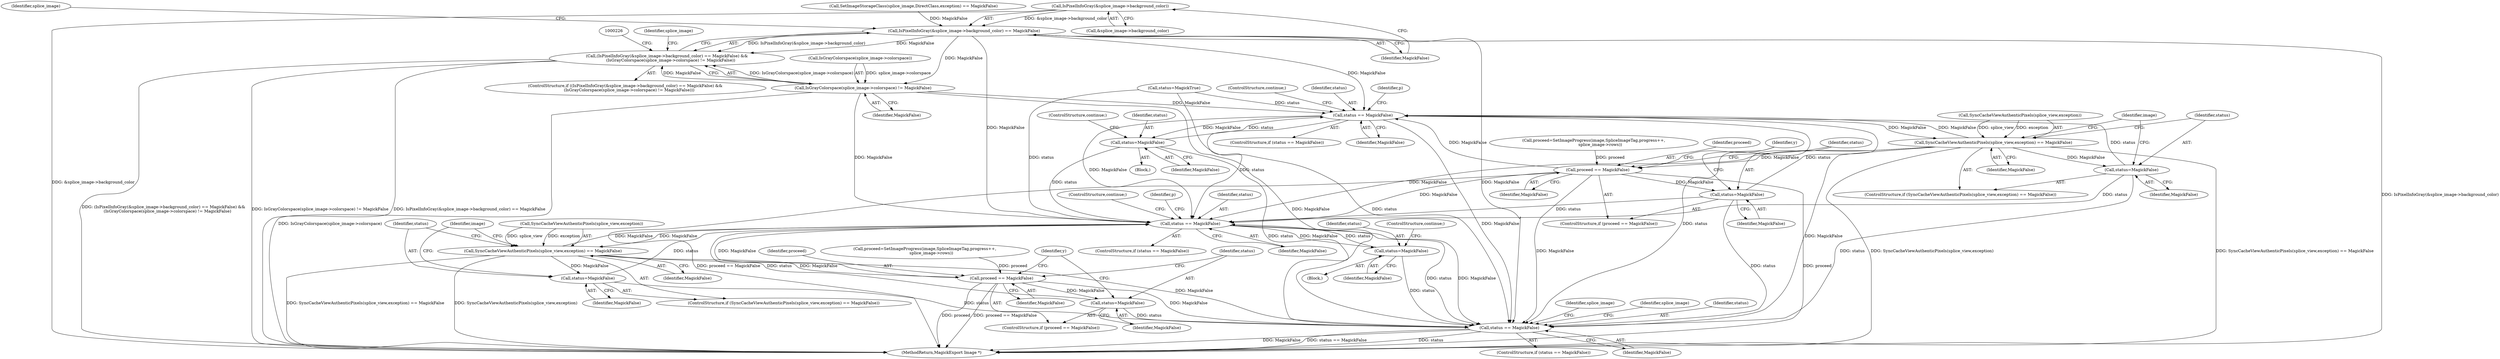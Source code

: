 digraph "0_ImageMagick_7b1cf5784b5bcd85aa9293ecf56769f68c037231@pointer" {
"1000213" [label="(Call,IsPixelInfoGray(&splice_image->background_color))"];
"1000212" [label="(Call,IsPixelInfoGray(&splice_image->background_color) == MagickFalse)"];
"1000211" [label="(Call,(IsPixelInfoGray(&splice_image->background_color) == MagickFalse) &&\n      (IsGrayColorspace(splice_image->colorspace) != MagickFalse))"];
"1000219" [label="(Call,IsGrayColorspace(splice_image->colorspace) != MagickFalse)"];
"1000443" [label="(Call,status == MagickFalse)"];
"1000482" [label="(Call,status=MagickFalse)"];
"1000787" [label="(Call,status == MagickFalse)"];
"1000845" [label="(Call,status=MagickFalse)"];
"1001133" [label="(Call,status == MagickFalse)"];
"1001089" [label="(Call,SyncCacheViewAuthenticPixels(splice_view,exception) == MagickFalse)"];
"1001094" [label="(Call,status=MagickFalse)"];
"1001118" [label="(Call,proceed == MagickFalse)"];
"1001121" [label="(Call,status=MagickFalse)"];
"1000726" [label="(Call,SyncCacheViewAuthenticPixels(splice_view,exception) == MagickFalse)"];
"1000731" [label="(Call,status=MagickFalse)"];
"1000755" [label="(Call,proceed == MagickFalse)"];
"1000758" [label="(Call,status=MagickFalse)"];
"1000214" [label="(Call,&splice_image->background_color)"];
"1000443" [label="(Call,status == MagickFalse)"];
"1000788" [label="(Identifier,status)"];
"1001142" [label="(MethodReturn,MagickExport Image *)"];
"1000218" [label="(Identifier,MagickFalse)"];
"1000219" [label="(Call,IsGrayColorspace(splice_image->colorspace) != MagickFalse)"];
"1001093" [label="(Identifier,MagickFalse)"];
"1000725" [label="(ControlStructure,if (SyncCacheViewAuthenticPixels(splice_view,exception) == MagickFalse))"];
"1000213" [label="(Call,IsPixelInfoGray(&splice_image->background_color))"];
"1000481" [label="(Block,)"];
"1000744" [label="(Call,proceed=SetImageProgress(image,SpliceImageTag,progress++,\n          splice_image->rows))"];
"1000211" [label="(Call,(IsPixelInfoGray(&splice_image->background_color) == MagickFalse) &&\n      (IsGrayColorspace(splice_image->colorspace) != MagickFalse))"];
"1000781" [label="(Identifier,y)"];
"1000790" [label="(ControlStructure,continue;)"];
"1000482" [label="(Call,status=MagickFalse)"];
"1000484" [label="(Identifier,MagickFalse)"];
"1000731" [label="(Call,status=MagickFalse)"];
"1001137" [label="(Identifier,splice_image)"];
"1001119" [label="(Identifier,proceed)"];
"1000789" [label="(Identifier,MagickFalse)"];
"1001107" [label="(Call,proceed=SetImageProgress(image,SpliceImageTag,progress++,\n          splice_image->rows))"];
"1000760" [label="(Identifier,MagickFalse)"];
"1001132" [label="(ControlStructure,if (status == MagickFalse))"];
"1001141" [label="(Identifier,splice_image)"];
"1001088" [label="(ControlStructure,if (SyncCacheViewAuthenticPixels(splice_view,exception) == MagickFalse))"];
"1000212" [label="(Call,IsPixelInfoGray(&splice_image->background_color) == MagickFalse)"];
"1001094" [label="(Call,status=MagickFalse)"];
"1000756" [label="(Identifier,proceed)"];
"1000845" [label="(Call,status=MagickFalse)"];
"1000437" [label="(Identifier,y)"];
"1001100" [label="(Identifier,image)"];
"1000730" [label="(Identifier,MagickFalse)"];
"1001123" [label="(Identifier,MagickFalse)"];
"1000759" [label="(Identifier,status)"];
"1001133" [label="(Call,status == MagickFalse)"];
"1000224" [label="(Identifier,MagickFalse)"];
"1001089" [label="(Call,SyncCacheViewAuthenticPixels(splice_view,exception) == MagickFalse)"];
"1000847" [label="(Identifier,MagickFalse)"];
"1001122" [label="(Identifier,status)"];
"1000210" [label="(ControlStructure,if ((IsPixelInfoGray(&splice_image->background_color) == MagickFalse) &&\n      (IsGrayColorspace(splice_image->colorspace) != MagickFalse)))"];
"1000448" [label="(Identifier,p)"];
"1000758" [label="(Call,status=MagickFalse)"];
"1000220" [label="(Call,IsGrayColorspace(splice_image->colorspace))"];
"1000446" [label="(ControlStructure,continue;)"];
"1001118" [label="(Call,proceed == MagickFalse)"];
"1001090" [label="(Call,SyncCacheViewAuthenticPixels(splice_view,exception))"];
"1000442" [label="(ControlStructure,if (status == MagickFalse))"];
"1001096" [label="(Identifier,MagickFalse)"];
"1000757" [label="(Identifier,MagickFalse)"];
"1001121" [label="(Call,status=MagickFalse)"];
"1000754" [label="(ControlStructure,if (proceed == MagickFalse))"];
"1000236" [label="(Identifier,splice_image)"];
"1000222" [label="(Identifier,splice_image)"];
"1000755" [label="(Call,proceed == MagickFalse)"];
"1000844" [label="(Block,)"];
"1000485" [label="(ControlStructure,continue;)"];
"1000786" [label="(ControlStructure,if (status == MagickFalse))"];
"1001120" [label="(Identifier,MagickFalse)"];
"1000444" [label="(Identifier,status)"];
"1000727" [label="(Call,SyncCacheViewAuthenticPixels(splice_view,exception))"];
"1000483" [label="(Identifier,status)"];
"1000787" [label="(Call,status == MagickFalse)"];
"1000792" [label="(Identifier,p)"];
"1000848" [label="(ControlStructure,continue;)"];
"1001117" [label="(ControlStructure,if (proceed == MagickFalse))"];
"1000733" [label="(Identifier,MagickFalse)"];
"1000737" [label="(Identifier,image)"];
"1001134" [label="(Identifier,status)"];
"1000195" [label="(Call,SetImageStorageClass(splice_image,DirectClass,exception) == MagickFalse)"];
"1000409" [label="(Call,status=MagickTrue)"];
"1000846" [label="(Identifier,status)"];
"1000726" [label="(Call,SyncCacheViewAuthenticPixels(splice_view,exception) == MagickFalse)"];
"1001095" [label="(Identifier,status)"];
"1000445" [label="(Identifier,MagickFalse)"];
"1001135" [label="(Identifier,MagickFalse)"];
"1000732" [label="(Identifier,status)"];
"1000213" -> "1000212"  [label="AST: "];
"1000213" -> "1000214"  [label="CFG: "];
"1000214" -> "1000213"  [label="AST: "];
"1000218" -> "1000213"  [label="CFG: "];
"1000213" -> "1001142"  [label="DDG: &splice_image->background_color"];
"1000213" -> "1000212"  [label="DDG: &splice_image->background_color"];
"1000212" -> "1000211"  [label="AST: "];
"1000212" -> "1000218"  [label="CFG: "];
"1000218" -> "1000212"  [label="AST: "];
"1000222" -> "1000212"  [label="CFG: "];
"1000211" -> "1000212"  [label="CFG: "];
"1000212" -> "1001142"  [label="DDG: IsPixelInfoGray(&splice_image->background_color)"];
"1000212" -> "1000211"  [label="DDG: IsPixelInfoGray(&splice_image->background_color)"];
"1000212" -> "1000211"  [label="DDG: MagickFalse"];
"1000195" -> "1000212"  [label="DDG: MagickFalse"];
"1000212" -> "1000219"  [label="DDG: MagickFalse"];
"1000212" -> "1000443"  [label="DDG: MagickFalse"];
"1000212" -> "1000787"  [label="DDG: MagickFalse"];
"1000212" -> "1001133"  [label="DDG: MagickFalse"];
"1000211" -> "1000210"  [label="AST: "];
"1000211" -> "1000219"  [label="CFG: "];
"1000219" -> "1000211"  [label="AST: "];
"1000226" -> "1000211"  [label="CFG: "];
"1000236" -> "1000211"  [label="CFG: "];
"1000211" -> "1001142"  [label="DDG: IsGrayColorspace(splice_image->colorspace) != MagickFalse"];
"1000211" -> "1001142"  [label="DDG: IsPixelInfoGray(&splice_image->background_color) == MagickFalse"];
"1000211" -> "1001142"  [label="DDG: (IsPixelInfoGray(&splice_image->background_color) == MagickFalse) &&\n      (IsGrayColorspace(splice_image->colorspace) != MagickFalse)"];
"1000219" -> "1000211"  [label="DDG: IsGrayColorspace(splice_image->colorspace)"];
"1000219" -> "1000211"  [label="DDG: MagickFalse"];
"1000219" -> "1000224"  [label="CFG: "];
"1000220" -> "1000219"  [label="AST: "];
"1000224" -> "1000219"  [label="AST: "];
"1000219" -> "1001142"  [label="DDG: IsGrayColorspace(splice_image->colorspace)"];
"1000220" -> "1000219"  [label="DDG: splice_image->colorspace"];
"1000219" -> "1000443"  [label="DDG: MagickFalse"];
"1000219" -> "1000787"  [label="DDG: MagickFalse"];
"1000219" -> "1001133"  [label="DDG: MagickFalse"];
"1000443" -> "1000442"  [label="AST: "];
"1000443" -> "1000445"  [label="CFG: "];
"1000444" -> "1000443"  [label="AST: "];
"1000445" -> "1000443"  [label="AST: "];
"1000446" -> "1000443"  [label="CFG: "];
"1000448" -> "1000443"  [label="CFG: "];
"1000482" -> "1000443"  [label="DDG: status"];
"1000758" -> "1000443"  [label="DDG: status"];
"1000409" -> "1000443"  [label="DDG: status"];
"1000731" -> "1000443"  [label="DDG: status"];
"1000726" -> "1000443"  [label="DDG: MagickFalse"];
"1000755" -> "1000443"  [label="DDG: MagickFalse"];
"1000443" -> "1000482"  [label="DDG: MagickFalse"];
"1000443" -> "1000726"  [label="DDG: MagickFalse"];
"1000443" -> "1000787"  [label="DDG: status"];
"1000443" -> "1000787"  [label="DDG: MagickFalse"];
"1000443" -> "1001133"  [label="DDG: status"];
"1000443" -> "1001133"  [label="DDG: MagickFalse"];
"1000482" -> "1000481"  [label="AST: "];
"1000482" -> "1000484"  [label="CFG: "];
"1000483" -> "1000482"  [label="AST: "];
"1000484" -> "1000482"  [label="AST: "];
"1000485" -> "1000482"  [label="CFG: "];
"1000482" -> "1000787"  [label="DDG: status"];
"1000482" -> "1001133"  [label="DDG: status"];
"1000787" -> "1000786"  [label="AST: "];
"1000787" -> "1000789"  [label="CFG: "];
"1000788" -> "1000787"  [label="AST: "];
"1000789" -> "1000787"  [label="AST: "];
"1000790" -> "1000787"  [label="CFG: "];
"1000792" -> "1000787"  [label="CFG: "];
"1001121" -> "1000787"  [label="DDG: status"];
"1000845" -> "1000787"  [label="DDG: status"];
"1000758" -> "1000787"  [label="DDG: status"];
"1000409" -> "1000787"  [label="DDG: status"];
"1000731" -> "1000787"  [label="DDG: status"];
"1001094" -> "1000787"  [label="DDG: status"];
"1001089" -> "1000787"  [label="DDG: MagickFalse"];
"1001118" -> "1000787"  [label="DDG: MagickFalse"];
"1000726" -> "1000787"  [label="DDG: MagickFalse"];
"1000755" -> "1000787"  [label="DDG: MagickFalse"];
"1000787" -> "1000845"  [label="DDG: MagickFalse"];
"1000787" -> "1001089"  [label="DDG: MagickFalse"];
"1000787" -> "1001133"  [label="DDG: status"];
"1000787" -> "1001133"  [label="DDG: MagickFalse"];
"1000845" -> "1000844"  [label="AST: "];
"1000845" -> "1000847"  [label="CFG: "];
"1000846" -> "1000845"  [label="AST: "];
"1000847" -> "1000845"  [label="AST: "];
"1000848" -> "1000845"  [label="CFG: "];
"1000845" -> "1001133"  [label="DDG: status"];
"1001133" -> "1001132"  [label="AST: "];
"1001133" -> "1001135"  [label="CFG: "];
"1001134" -> "1001133"  [label="AST: "];
"1001135" -> "1001133"  [label="AST: "];
"1001137" -> "1001133"  [label="CFG: "];
"1001141" -> "1001133"  [label="CFG: "];
"1001133" -> "1001142"  [label="DDG: status"];
"1001133" -> "1001142"  [label="DDG: MagickFalse"];
"1001133" -> "1001142"  [label="DDG: status == MagickFalse"];
"1001121" -> "1001133"  [label="DDG: status"];
"1000758" -> "1001133"  [label="DDG: status"];
"1000409" -> "1001133"  [label="DDG: status"];
"1000731" -> "1001133"  [label="DDG: status"];
"1001094" -> "1001133"  [label="DDG: status"];
"1001089" -> "1001133"  [label="DDG: MagickFalse"];
"1001118" -> "1001133"  [label="DDG: MagickFalse"];
"1000726" -> "1001133"  [label="DDG: MagickFalse"];
"1000755" -> "1001133"  [label="DDG: MagickFalse"];
"1001089" -> "1001088"  [label="AST: "];
"1001089" -> "1001093"  [label="CFG: "];
"1001090" -> "1001089"  [label="AST: "];
"1001093" -> "1001089"  [label="AST: "];
"1001095" -> "1001089"  [label="CFG: "];
"1001100" -> "1001089"  [label="CFG: "];
"1001089" -> "1001142"  [label="DDG: SyncCacheViewAuthenticPixels(splice_view,exception) == MagickFalse"];
"1001089" -> "1001142"  [label="DDG: SyncCacheViewAuthenticPixels(splice_view,exception)"];
"1001090" -> "1001089"  [label="DDG: splice_view"];
"1001090" -> "1001089"  [label="DDG: exception"];
"1001089" -> "1001094"  [label="DDG: MagickFalse"];
"1001089" -> "1001118"  [label="DDG: MagickFalse"];
"1001094" -> "1001088"  [label="AST: "];
"1001094" -> "1001096"  [label="CFG: "];
"1001095" -> "1001094"  [label="AST: "];
"1001096" -> "1001094"  [label="AST: "];
"1001100" -> "1001094"  [label="CFG: "];
"1001118" -> "1001117"  [label="AST: "];
"1001118" -> "1001120"  [label="CFG: "];
"1001119" -> "1001118"  [label="AST: "];
"1001120" -> "1001118"  [label="AST: "];
"1001122" -> "1001118"  [label="CFG: "];
"1000781" -> "1001118"  [label="CFG: "];
"1001118" -> "1001142"  [label="DDG: proceed"];
"1001118" -> "1001142"  [label="DDG: proceed == MagickFalse"];
"1001107" -> "1001118"  [label="DDG: proceed"];
"1001118" -> "1001121"  [label="DDG: MagickFalse"];
"1001121" -> "1001117"  [label="AST: "];
"1001121" -> "1001123"  [label="CFG: "];
"1001122" -> "1001121"  [label="AST: "];
"1001123" -> "1001121"  [label="AST: "];
"1000781" -> "1001121"  [label="CFG: "];
"1000726" -> "1000725"  [label="AST: "];
"1000726" -> "1000730"  [label="CFG: "];
"1000727" -> "1000726"  [label="AST: "];
"1000730" -> "1000726"  [label="AST: "];
"1000732" -> "1000726"  [label="CFG: "];
"1000737" -> "1000726"  [label="CFG: "];
"1000726" -> "1001142"  [label="DDG: SyncCacheViewAuthenticPixels(splice_view,exception)"];
"1000726" -> "1001142"  [label="DDG: SyncCacheViewAuthenticPixels(splice_view,exception) == MagickFalse"];
"1000727" -> "1000726"  [label="DDG: splice_view"];
"1000727" -> "1000726"  [label="DDG: exception"];
"1000726" -> "1000731"  [label="DDG: MagickFalse"];
"1000726" -> "1000755"  [label="DDG: MagickFalse"];
"1000731" -> "1000725"  [label="AST: "];
"1000731" -> "1000733"  [label="CFG: "];
"1000732" -> "1000731"  [label="AST: "];
"1000733" -> "1000731"  [label="AST: "];
"1000737" -> "1000731"  [label="CFG: "];
"1000755" -> "1000754"  [label="AST: "];
"1000755" -> "1000757"  [label="CFG: "];
"1000756" -> "1000755"  [label="AST: "];
"1000757" -> "1000755"  [label="AST: "];
"1000759" -> "1000755"  [label="CFG: "];
"1000437" -> "1000755"  [label="CFG: "];
"1000755" -> "1001142"  [label="DDG: proceed == MagickFalse"];
"1000755" -> "1001142"  [label="DDG: proceed"];
"1000744" -> "1000755"  [label="DDG: proceed"];
"1000755" -> "1000758"  [label="DDG: MagickFalse"];
"1000758" -> "1000754"  [label="AST: "];
"1000758" -> "1000760"  [label="CFG: "];
"1000759" -> "1000758"  [label="AST: "];
"1000760" -> "1000758"  [label="AST: "];
"1000437" -> "1000758"  [label="CFG: "];
}
